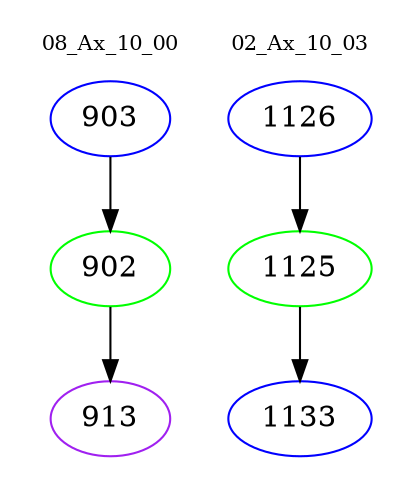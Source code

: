 digraph{
subgraph cluster_0 {
color = white
label = "08_Ax_10_00";
fontsize=10;
T0_903 [label="903", color="blue"]
T0_903 -> T0_902 [color="black"]
T0_902 [label="902", color="green"]
T0_902 -> T0_913 [color="black"]
T0_913 [label="913", color="purple"]
}
subgraph cluster_1 {
color = white
label = "02_Ax_10_03";
fontsize=10;
T1_1126 [label="1126", color="blue"]
T1_1126 -> T1_1125 [color="black"]
T1_1125 [label="1125", color="green"]
T1_1125 -> T1_1133 [color="black"]
T1_1133 [label="1133", color="blue"]
}
}
